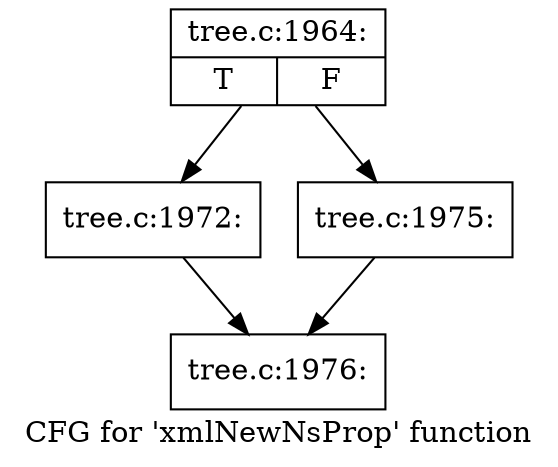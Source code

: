 digraph "CFG for 'xmlNewNsProp' function" {
	label="CFG for 'xmlNewNsProp' function";

	Node0x55ad0ba11130 [shape=record,label="{tree.c:1964:|{<s0>T|<s1>F}}"];
	Node0x55ad0ba11130 -> Node0x55ad0ba95c60;
	Node0x55ad0ba11130 -> Node0x55ad0ba95cb0;
	Node0x55ad0ba95c60 [shape=record,label="{tree.c:1972:}"];
	Node0x55ad0ba95c60 -> Node0x55ad0ba93860;
	Node0x55ad0ba95cb0 [shape=record,label="{tree.c:1975:}"];
	Node0x55ad0ba95cb0 -> Node0x55ad0ba93860;
	Node0x55ad0ba93860 [shape=record,label="{tree.c:1976:}"];
}

